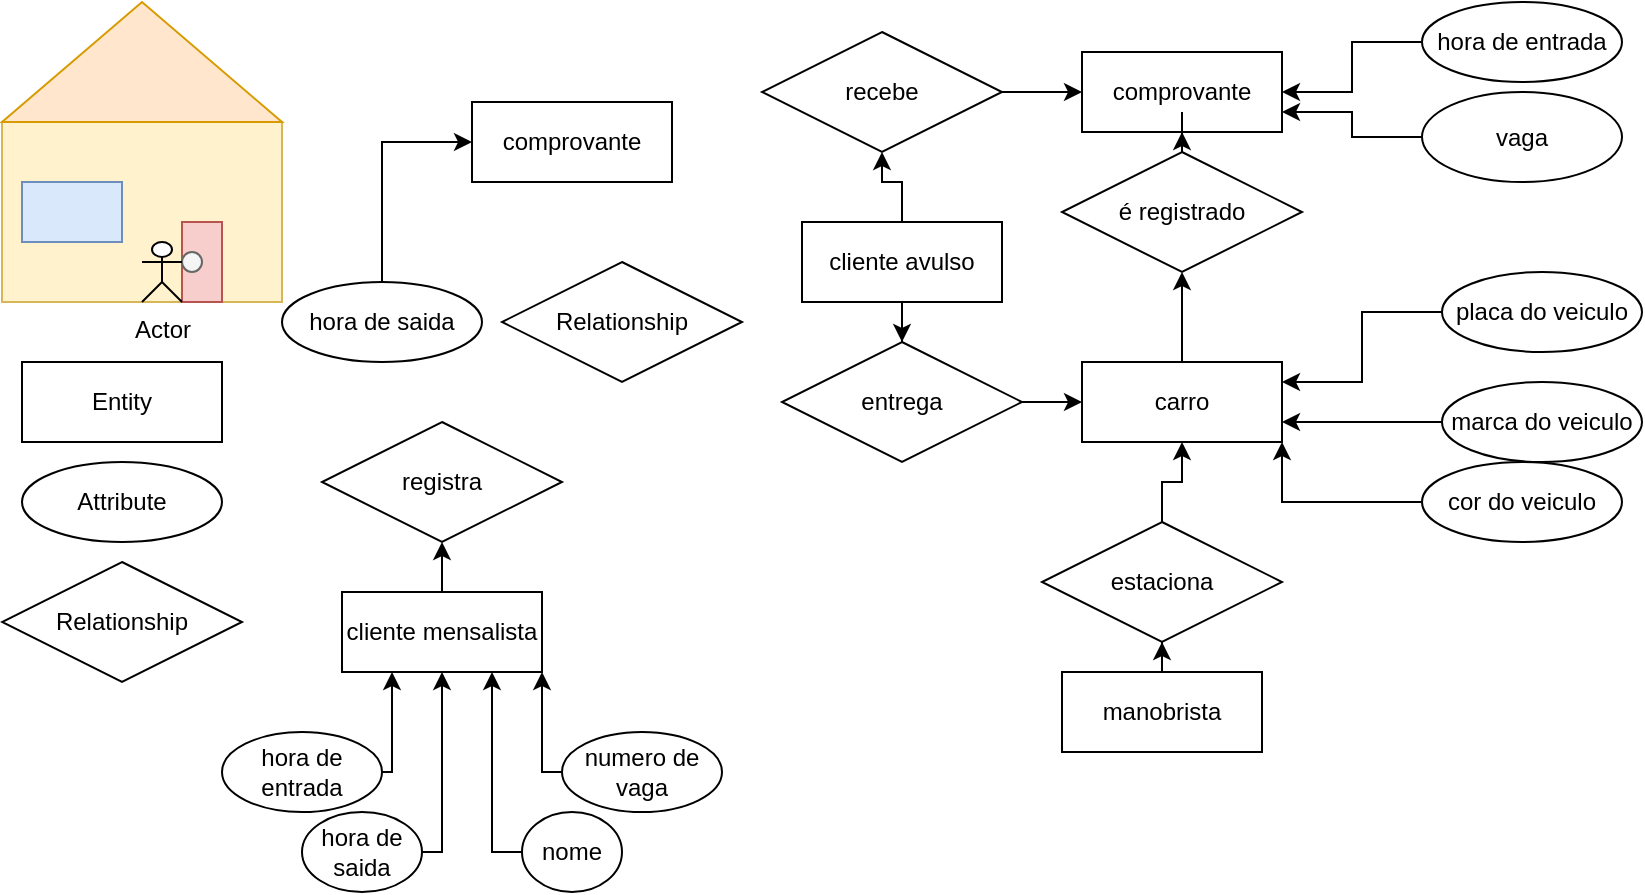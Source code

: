 <mxfile version="24.7.7">
  <diagram name="Página-1" id="z4BAccATxpldHNrwmR1S">
    <mxGraphModel dx="828" dy="468" grid="1" gridSize="10" guides="1" tooltips="1" connect="1" arrows="1" fold="1" page="1" pageScale="1" pageWidth="827" pageHeight="1169" math="0" shadow="0">
      <root>
        <mxCell id="0" />
        <mxCell id="1" parent="0" />
        <mxCell id="UGT4NGqu7C6gHvv6oiy_-2" value="" style="rounded=0;whiteSpace=wrap;html=1;fillColor=#fff2cc;strokeColor=#d6b656;" vertex="1" parent="1">
          <mxGeometry y="60" width="140" height="90" as="geometry" />
        </mxCell>
        <mxCell id="UGT4NGqu7C6gHvv6oiy_-3" value="" style="triangle;whiteSpace=wrap;html=1;direction=north;fillColor=#ffe6cc;strokeColor=#d79b00;" vertex="1" parent="1">
          <mxGeometry width="140" height="60" as="geometry" />
        </mxCell>
        <mxCell id="UGT4NGqu7C6gHvv6oiy_-4" value="" style="rounded=0;whiteSpace=wrap;html=1;fillColor=#f8cecc;strokeColor=#b85450;" vertex="1" parent="1">
          <mxGeometry x="90" y="110" width="20" height="40" as="geometry" />
        </mxCell>
        <mxCell id="UGT4NGqu7C6gHvv6oiy_-5" value="" style="ellipse;whiteSpace=wrap;html=1;aspect=fixed;fillColor=#f5f5f5;fontColor=#333333;strokeColor=#666666;" vertex="1" parent="1">
          <mxGeometry x="90" y="125" width="10" height="10" as="geometry" />
        </mxCell>
        <mxCell id="UGT4NGqu7C6gHvv6oiy_-6" value="" style="rounded=0;whiteSpace=wrap;html=1;fillColor=#dae8fc;strokeColor=#6c8ebf;" vertex="1" parent="1">
          <mxGeometry x="10" y="90" width="50" height="30" as="geometry" />
        </mxCell>
        <mxCell id="UGT4NGqu7C6gHvv6oiy_-12" value="Relationship" style="shape=rhombus;perimeter=rhombusPerimeter;whiteSpace=wrap;html=1;align=center;" vertex="1" parent="1">
          <mxGeometry y="280" width="120" height="60" as="geometry" />
        </mxCell>
        <mxCell id="UGT4NGqu7C6gHvv6oiy_-13" value="Attribute" style="ellipse;whiteSpace=wrap;html=1;align=center;" vertex="1" parent="1">
          <mxGeometry x="10" y="230" width="100" height="40" as="geometry" />
        </mxCell>
        <mxCell id="UGT4NGqu7C6gHvv6oiy_-14" value="Entity" style="whiteSpace=wrap;html=1;align=center;" vertex="1" parent="1">
          <mxGeometry x="10" y="180" width="100" height="40" as="geometry" />
        </mxCell>
        <mxCell id="UGT4NGqu7C6gHvv6oiy_-105" style="edgeStyle=orthogonalEdgeStyle;rounded=0;orthogonalLoop=1;jettySize=auto;html=1;entryX=0.5;entryY=1;entryDx=0;entryDy=0;" edge="1" parent="1" source="UGT4NGqu7C6gHvv6oiy_-15" target="UGT4NGqu7C6gHvv6oiy_-104">
          <mxGeometry relative="1" as="geometry" />
        </mxCell>
        <mxCell id="UGT4NGqu7C6gHvv6oiy_-15" value="carro" style="whiteSpace=wrap;html=1;align=center;" vertex="1" parent="1">
          <mxGeometry x="540" y="180" width="100" height="40" as="geometry" />
        </mxCell>
        <mxCell id="UGT4NGqu7C6gHvv6oiy_-32" style="edgeStyle=orthogonalEdgeStyle;rounded=0;orthogonalLoop=1;jettySize=auto;html=1;entryX=1;entryY=1;entryDx=0;entryDy=0;" edge="1" parent="1" source="UGT4NGqu7C6gHvv6oiy_-16" target="UGT4NGqu7C6gHvv6oiy_-15">
          <mxGeometry relative="1" as="geometry" />
        </mxCell>
        <mxCell id="UGT4NGqu7C6gHvv6oiy_-16" value="cor do veiculo" style="ellipse;whiteSpace=wrap;html=1;align=center;" vertex="1" parent="1">
          <mxGeometry x="710" y="230" width="100" height="40" as="geometry" />
        </mxCell>
        <mxCell id="UGT4NGqu7C6gHvv6oiy_-31" style="edgeStyle=orthogonalEdgeStyle;rounded=0;orthogonalLoop=1;jettySize=auto;html=1;entryX=1;entryY=0.75;entryDx=0;entryDy=0;" edge="1" parent="1" source="UGT4NGqu7C6gHvv6oiy_-17" target="UGT4NGqu7C6gHvv6oiy_-15">
          <mxGeometry relative="1" as="geometry" />
        </mxCell>
        <mxCell id="UGT4NGqu7C6gHvv6oiy_-17" value="marca do veiculo" style="ellipse;whiteSpace=wrap;html=1;align=center;" vertex="1" parent="1">
          <mxGeometry x="720" y="190" width="100" height="40" as="geometry" />
        </mxCell>
        <mxCell id="UGT4NGqu7C6gHvv6oiy_-63" style="edgeStyle=orthogonalEdgeStyle;rounded=0;orthogonalLoop=1;jettySize=auto;html=1;entryX=1;entryY=0.25;entryDx=0;entryDy=0;" edge="1" parent="1" source="UGT4NGqu7C6gHvv6oiy_-18" target="UGT4NGqu7C6gHvv6oiy_-15">
          <mxGeometry relative="1" as="geometry" />
        </mxCell>
        <mxCell id="UGT4NGqu7C6gHvv6oiy_-18" value="placa do veiculo" style="ellipse;whiteSpace=wrap;html=1;align=center;" vertex="1" parent="1">
          <mxGeometry x="720" y="135" width="100" height="40" as="geometry" />
        </mxCell>
        <mxCell id="UGT4NGqu7C6gHvv6oiy_-19" value="comprovante" style="whiteSpace=wrap;html=1;align=center;" vertex="1" parent="1">
          <mxGeometry x="540" y="25" width="100" height="40" as="geometry" />
        </mxCell>
        <mxCell id="UGT4NGqu7C6gHvv6oiy_-58" style="edgeStyle=orthogonalEdgeStyle;rounded=0;orthogonalLoop=1;jettySize=auto;html=1;entryX=1;entryY=0.75;entryDx=0;entryDy=0;" edge="1" parent="1" source="UGT4NGqu7C6gHvv6oiy_-38" target="UGT4NGqu7C6gHvv6oiy_-19">
          <mxGeometry relative="1" as="geometry" />
        </mxCell>
        <mxCell id="UGT4NGqu7C6gHvv6oiy_-38" value="vaga" style="ellipse;whiteSpace=wrap;html=1;align=center;" vertex="1" parent="1">
          <mxGeometry x="710" y="45" width="100" height="45" as="geometry" />
        </mxCell>
        <mxCell id="UGT4NGqu7C6gHvv6oiy_-59" style="edgeStyle=orthogonalEdgeStyle;rounded=0;orthogonalLoop=1;jettySize=auto;html=1;entryX=1;entryY=0.5;entryDx=0;entryDy=0;" edge="1" parent="1" source="UGT4NGqu7C6gHvv6oiy_-39" target="UGT4NGqu7C6gHvv6oiy_-19">
          <mxGeometry relative="1" as="geometry" />
        </mxCell>
        <mxCell id="UGT4NGqu7C6gHvv6oiy_-39" value="hora de entrada" style="ellipse;whiteSpace=wrap;html=1;align=center;" vertex="1" parent="1">
          <mxGeometry x="710" width="100" height="40" as="geometry" />
        </mxCell>
        <mxCell id="UGT4NGqu7C6gHvv6oiy_-47" value="Actor" style="shape=umlActor;verticalLabelPosition=bottom;verticalAlign=top;html=1;outlineConnect=0;" vertex="1" parent="1">
          <mxGeometry x="70" y="120" width="20" height="30" as="geometry" />
        </mxCell>
        <mxCell id="UGT4NGqu7C6gHvv6oiy_-85" style="edgeStyle=orthogonalEdgeStyle;rounded=0;orthogonalLoop=1;jettySize=auto;html=1;entryX=0;entryY=0.5;entryDx=0;entryDy=0;" edge="1" parent="1" source="UGT4NGqu7C6gHvv6oiy_-57" target="UGT4NGqu7C6gHvv6oiy_-19">
          <mxGeometry relative="1" as="geometry" />
        </mxCell>
        <mxCell id="UGT4NGqu7C6gHvv6oiy_-57" value="recebe" style="shape=rhombus;perimeter=rhombusPerimeter;whiteSpace=wrap;html=1;align=center;" vertex="1" parent="1">
          <mxGeometry x="380" y="15" width="120" height="60" as="geometry" />
        </mxCell>
        <mxCell id="UGT4NGqu7C6gHvv6oiy_-70" style="edgeStyle=orthogonalEdgeStyle;rounded=0;orthogonalLoop=1;jettySize=auto;html=1;entryX=0.5;entryY=1;entryDx=0;entryDy=0;" edge="1" parent="1" source="UGT4NGqu7C6gHvv6oiy_-64" target="UGT4NGqu7C6gHvv6oiy_-65">
          <mxGeometry relative="1" as="geometry" />
        </mxCell>
        <mxCell id="UGT4NGqu7C6gHvv6oiy_-64" value="cliente mensalista" style="whiteSpace=wrap;html=1;align=center;" vertex="1" parent="1">
          <mxGeometry x="170" y="295" width="100" height="40" as="geometry" />
        </mxCell>
        <mxCell id="UGT4NGqu7C6gHvv6oiy_-65" value="registra" style="shape=rhombus;perimeter=rhombusPerimeter;whiteSpace=wrap;html=1;align=center;" vertex="1" parent="1">
          <mxGeometry x="160" y="210" width="120" height="60" as="geometry" />
        </mxCell>
        <mxCell id="UGT4NGqu7C6gHvv6oiy_-78" style="edgeStyle=orthogonalEdgeStyle;rounded=0;orthogonalLoop=1;jettySize=auto;html=1;entryX=1;entryY=1;entryDx=0;entryDy=0;" edge="1" parent="1" source="UGT4NGqu7C6gHvv6oiy_-67" target="UGT4NGqu7C6gHvv6oiy_-64">
          <mxGeometry relative="1" as="geometry">
            <Array as="points">
              <mxPoint x="270" y="385" />
            </Array>
          </mxGeometry>
        </mxCell>
        <mxCell id="UGT4NGqu7C6gHvv6oiy_-67" value="numero de vaga" style="ellipse;whiteSpace=wrap;html=1;align=center;" vertex="1" parent="1">
          <mxGeometry x="280" y="365" width="80" height="40" as="geometry" />
        </mxCell>
        <mxCell id="UGT4NGqu7C6gHvv6oiy_-72" style="edgeStyle=orthogonalEdgeStyle;rounded=0;orthogonalLoop=1;jettySize=auto;html=1;entryX=0.25;entryY=1;entryDx=0;entryDy=0;" edge="1" parent="1" source="UGT4NGqu7C6gHvv6oiy_-68" target="UGT4NGqu7C6gHvv6oiy_-64">
          <mxGeometry relative="1" as="geometry">
            <Array as="points">
              <mxPoint x="195" y="385" />
            </Array>
          </mxGeometry>
        </mxCell>
        <mxCell id="UGT4NGqu7C6gHvv6oiy_-68" value="hora de entrada" style="ellipse;whiteSpace=wrap;html=1;align=center;" vertex="1" parent="1">
          <mxGeometry x="110" y="365" width="80" height="40" as="geometry" />
        </mxCell>
        <mxCell id="UGT4NGqu7C6gHvv6oiy_-76" style="edgeStyle=orthogonalEdgeStyle;rounded=0;orthogonalLoop=1;jettySize=auto;html=1;entryX=0.75;entryY=1;entryDx=0;entryDy=0;" edge="1" parent="1" source="UGT4NGqu7C6gHvv6oiy_-69" target="UGT4NGqu7C6gHvv6oiy_-64">
          <mxGeometry relative="1" as="geometry">
            <Array as="points">
              <mxPoint x="245" y="425" />
            </Array>
          </mxGeometry>
        </mxCell>
        <mxCell id="UGT4NGqu7C6gHvv6oiy_-80" style="edgeStyle=orthogonalEdgeStyle;rounded=0;orthogonalLoop=1;jettySize=auto;html=1;entryX=0.5;entryY=1;entryDx=0;entryDy=0;" edge="1" parent="1" source="UGT4NGqu7C6gHvv6oiy_-71" target="UGT4NGqu7C6gHvv6oiy_-64">
          <mxGeometry relative="1" as="geometry">
            <Array as="points">
              <mxPoint x="220" y="425" />
            </Array>
          </mxGeometry>
        </mxCell>
        <mxCell id="UGT4NGqu7C6gHvv6oiy_-71" value="hora de saida" style="ellipse;whiteSpace=wrap;html=1;align=center;" vertex="1" parent="1">
          <mxGeometry x="150" y="405" width="60" height="40" as="geometry" />
        </mxCell>
        <mxCell id="UGT4NGqu7C6gHvv6oiy_-69" value="nome" style="ellipse;whiteSpace=wrap;html=1;align=center;" vertex="1" parent="1">
          <mxGeometry x="260" y="405" width="50" height="40" as="geometry" />
        </mxCell>
        <mxCell id="UGT4NGqu7C6gHvv6oiy_-83" style="edgeStyle=orthogonalEdgeStyle;rounded=0;orthogonalLoop=1;jettySize=auto;html=1;entryX=0.5;entryY=1;entryDx=0;entryDy=0;" edge="1" parent="1" source="UGT4NGqu7C6gHvv6oiy_-82" target="UGT4NGqu7C6gHvv6oiy_-57">
          <mxGeometry relative="1" as="geometry" />
        </mxCell>
        <mxCell id="UGT4NGqu7C6gHvv6oiy_-118" style="edgeStyle=orthogonalEdgeStyle;rounded=0;orthogonalLoop=1;jettySize=auto;html=1;entryX=0.5;entryY=0;entryDx=0;entryDy=0;" edge="1" parent="1" source="UGT4NGqu7C6gHvv6oiy_-82" target="UGT4NGqu7C6gHvv6oiy_-116">
          <mxGeometry relative="1" as="geometry" />
        </mxCell>
        <mxCell id="UGT4NGqu7C6gHvv6oiy_-82" value="cliente avulso" style="whiteSpace=wrap;html=1;align=center;" vertex="1" parent="1">
          <mxGeometry x="400" y="110" width="100" height="40" as="geometry" />
        </mxCell>
        <mxCell id="UGT4NGqu7C6gHvv6oiy_-99" style="edgeStyle=orthogonalEdgeStyle;rounded=0;orthogonalLoop=1;jettySize=auto;html=1;entryX=0.5;entryY=1;entryDx=0;entryDy=0;" edge="1" parent="1" source="UGT4NGqu7C6gHvv6oiy_-97" target="UGT4NGqu7C6gHvv6oiy_-98">
          <mxGeometry relative="1" as="geometry" />
        </mxCell>
        <mxCell id="UGT4NGqu7C6gHvv6oiy_-97" value="manobrista" style="whiteSpace=wrap;html=1;align=center;" vertex="1" parent="1">
          <mxGeometry x="530" y="335" width="100" height="40" as="geometry" />
        </mxCell>
        <mxCell id="UGT4NGqu7C6gHvv6oiy_-100" style="edgeStyle=orthogonalEdgeStyle;rounded=0;orthogonalLoop=1;jettySize=auto;html=1;entryX=0.5;entryY=1;entryDx=0;entryDy=0;" edge="1" parent="1" source="UGT4NGqu7C6gHvv6oiy_-98" target="UGT4NGqu7C6gHvv6oiy_-15">
          <mxGeometry relative="1" as="geometry" />
        </mxCell>
        <mxCell id="UGT4NGqu7C6gHvv6oiy_-98" value="estaciona" style="shape=rhombus;perimeter=rhombusPerimeter;whiteSpace=wrap;html=1;align=center;" vertex="1" parent="1">
          <mxGeometry x="520" y="260" width="120" height="60" as="geometry" />
        </mxCell>
        <mxCell id="UGT4NGqu7C6gHvv6oiy_-106" style="edgeStyle=orthogonalEdgeStyle;rounded=0;orthogonalLoop=1;jettySize=auto;html=1;entryX=0.5;entryY=1;entryDx=0;entryDy=0;" edge="1" parent="1" source="UGT4NGqu7C6gHvv6oiy_-104" target="UGT4NGqu7C6gHvv6oiy_-19">
          <mxGeometry relative="1" as="geometry" />
        </mxCell>
        <mxCell id="UGT4NGqu7C6gHvv6oiy_-104" value="é registrado" style="shape=rhombus;perimeter=rhombusPerimeter;whiteSpace=wrap;html=1;align=center;" vertex="1" parent="1">
          <mxGeometry x="530" y="75" width="120" height="60" as="geometry" />
        </mxCell>
        <mxCell id="UGT4NGqu7C6gHvv6oiy_-109" style="edgeStyle=orthogonalEdgeStyle;rounded=0;orthogonalLoop=1;jettySize=auto;html=1;entryX=0;entryY=0.5;entryDx=0;entryDy=0;" edge="1" parent="1" source="UGT4NGqu7C6gHvv6oiy_-107" target="UGT4NGqu7C6gHvv6oiy_-108">
          <mxGeometry relative="1" as="geometry" />
        </mxCell>
        <mxCell id="UGT4NGqu7C6gHvv6oiy_-107" value="hora de saida" style="ellipse;whiteSpace=wrap;html=1;align=center;" vertex="1" parent="1">
          <mxGeometry x="140" y="140" width="100" height="40" as="geometry" />
        </mxCell>
        <mxCell id="UGT4NGqu7C6gHvv6oiy_-108" value="comprovante" style="whiteSpace=wrap;html=1;align=center;" vertex="1" parent="1">
          <mxGeometry x="235" y="50" width="100" height="40" as="geometry" />
        </mxCell>
        <mxCell id="UGT4NGqu7C6gHvv6oiy_-111" value="Relationship" style="shape=rhombus;perimeter=rhombusPerimeter;whiteSpace=wrap;html=1;align=center;" vertex="1" parent="1">
          <mxGeometry x="250" y="130" width="120" height="60" as="geometry" />
        </mxCell>
        <mxCell id="UGT4NGqu7C6gHvv6oiy_-117" style="edgeStyle=orthogonalEdgeStyle;rounded=0;orthogonalLoop=1;jettySize=auto;html=1;entryX=0;entryY=0.5;entryDx=0;entryDy=0;" edge="1" parent="1" source="UGT4NGqu7C6gHvv6oiy_-116" target="UGT4NGqu7C6gHvv6oiy_-15">
          <mxGeometry relative="1" as="geometry" />
        </mxCell>
        <mxCell id="UGT4NGqu7C6gHvv6oiy_-116" value="entrega" style="shape=rhombus;perimeter=rhombusPerimeter;whiteSpace=wrap;html=1;align=center;" vertex="1" parent="1">
          <mxGeometry x="390" y="170" width="120" height="60" as="geometry" />
        </mxCell>
      </root>
    </mxGraphModel>
  </diagram>
</mxfile>
